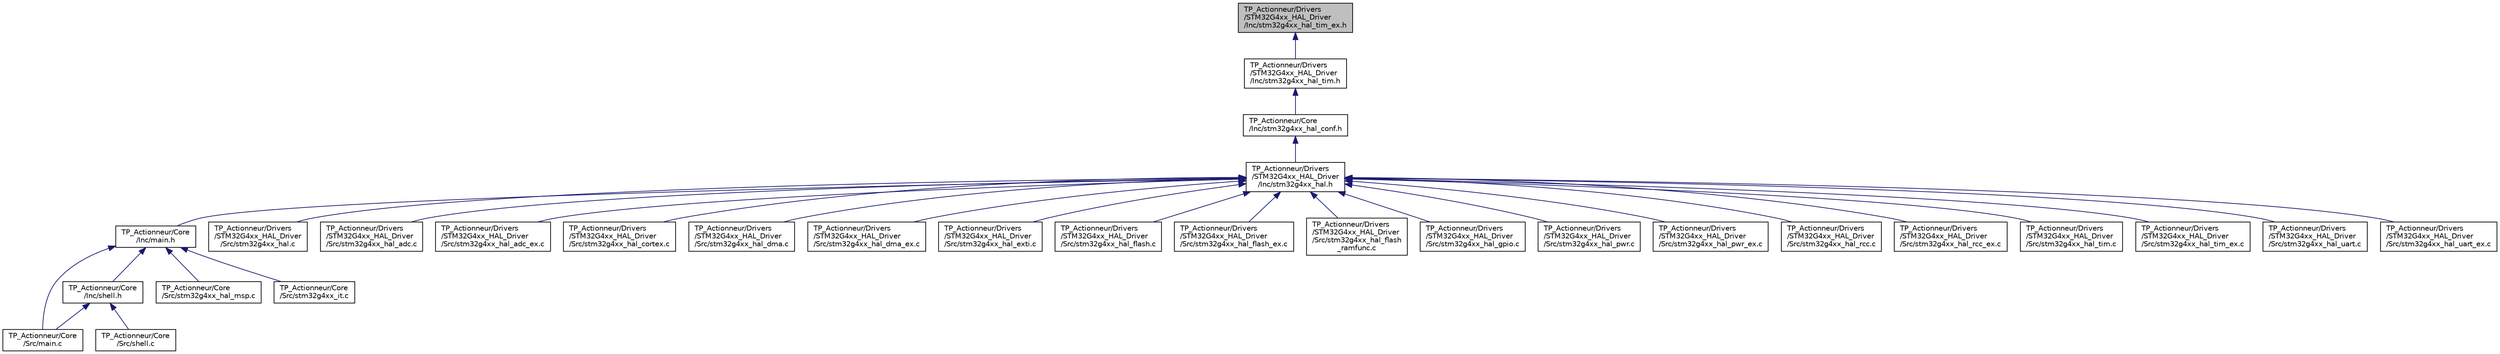 digraph "TP_Actionneur/Drivers/STM32G4xx_HAL_Driver/Inc/stm32g4xx_hal_tim_ex.h"
{
 // LATEX_PDF_SIZE
  edge [fontname="Helvetica",fontsize="10",labelfontname="Helvetica",labelfontsize="10"];
  node [fontname="Helvetica",fontsize="10",shape=record];
  Node1 [label="TP_Actionneur/Drivers\l/STM32G4xx_HAL_Driver\l/Inc/stm32g4xx_hal_tim_ex.h",height=0.2,width=0.4,color="black", fillcolor="grey75", style="filled", fontcolor="black",tooltip="Header file of TIM HAL Extended module."];
  Node1 -> Node2 [dir="back",color="midnightblue",fontsize="10",style="solid",fontname="Helvetica"];
  Node2 [label="TP_Actionneur/Drivers\l/STM32G4xx_HAL_Driver\l/Inc/stm32g4xx_hal_tim.h",height=0.2,width=0.4,color="black", fillcolor="white", style="filled",URL="$stm32g4xx__hal__tim_8h.html",tooltip="Header file of TIM HAL module."];
  Node2 -> Node3 [dir="back",color="midnightblue",fontsize="10",style="solid",fontname="Helvetica"];
  Node3 [label="TP_Actionneur/Core\l/Inc/stm32g4xx_hal_conf.h",height=0.2,width=0.4,color="black", fillcolor="white", style="filled",URL="$stm32g4xx__hal__conf_8h.html",tooltip="HAL configuration file."];
  Node3 -> Node4 [dir="back",color="midnightblue",fontsize="10",style="solid",fontname="Helvetica"];
  Node4 [label="TP_Actionneur/Drivers\l/STM32G4xx_HAL_Driver\l/Inc/stm32g4xx_hal.h",height=0.2,width=0.4,color="black", fillcolor="white", style="filled",URL="$stm32g4xx__hal_8h.html",tooltip="This file contains all the functions prototypes for the HAL module driver."];
  Node4 -> Node5 [dir="back",color="midnightblue",fontsize="10",style="solid",fontname="Helvetica"];
  Node5 [label="TP_Actionneur/Core\l/Inc/main.h",height=0.2,width=0.4,color="black", fillcolor="white", style="filled",URL="$main_8h.html",tooltip=": Header for main.c file. This file contains the common defines of the application."];
  Node5 -> Node6 [dir="back",color="midnightblue",fontsize="10",style="solid",fontname="Helvetica"];
  Node6 [label="TP_Actionneur/Core\l/Inc/shell.h",height=0.2,width=0.4,color="black", fillcolor="white", style="filled",URL="$shell_8h_source.html",tooltip=" "];
  Node6 -> Node7 [dir="back",color="midnightblue",fontsize="10",style="solid",fontname="Helvetica"];
  Node7 [label="TP_Actionneur/Core\l/Src/main.c",height=0.2,width=0.4,color="black", fillcolor="white", style="filled",URL="$main_8c.html",tooltip="Main program body."];
  Node6 -> Node8 [dir="back",color="midnightblue",fontsize="10",style="solid",fontname="Helvetica"];
  Node8 [label="TP_Actionneur/Core\l/Src/shell.c",height=0.2,width=0.4,color="black", fillcolor="white", style="filled",URL="$shell_8c.html",tooltip="Shell program body."];
  Node5 -> Node7 [dir="back",color="midnightblue",fontsize="10",style="solid",fontname="Helvetica"];
  Node5 -> Node9 [dir="back",color="midnightblue",fontsize="10",style="solid",fontname="Helvetica"];
  Node9 [label="TP_Actionneur/Core\l/Src/stm32g4xx_hal_msp.c",height=0.2,width=0.4,color="black", fillcolor="white", style="filled",URL="$stm32g4xx__hal__msp_8c.html",tooltip="This file provides code for the MSP Initialization and de-Initialization codes."];
  Node5 -> Node10 [dir="back",color="midnightblue",fontsize="10",style="solid",fontname="Helvetica"];
  Node10 [label="TP_Actionneur/Core\l/Src/stm32g4xx_it.c",height=0.2,width=0.4,color="black", fillcolor="white", style="filled",URL="$stm32g4xx__it_8c.html",tooltip="Interrupt Service Routines."];
  Node4 -> Node11 [dir="back",color="midnightblue",fontsize="10",style="solid",fontname="Helvetica"];
  Node11 [label="TP_Actionneur/Drivers\l/STM32G4xx_HAL_Driver\l/Src/stm32g4xx_hal.c",height=0.2,width=0.4,color="black", fillcolor="white", style="filled",URL="$stm32g4xx__hal_8c.html",tooltip="HAL module driver. This is the common part of the HAL initialization."];
  Node4 -> Node12 [dir="back",color="midnightblue",fontsize="10",style="solid",fontname="Helvetica"];
  Node12 [label="TP_Actionneur/Drivers\l/STM32G4xx_HAL_Driver\l/Src/stm32g4xx_hal_adc.c",height=0.2,width=0.4,color="black", fillcolor="white", style="filled",URL="$stm32g4xx__hal__adc_8c.html",tooltip="This file provides firmware functions to manage the following functionalities of the Analog to Digita..."];
  Node4 -> Node13 [dir="back",color="midnightblue",fontsize="10",style="solid",fontname="Helvetica"];
  Node13 [label="TP_Actionneur/Drivers\l/STM32G4xx_HAL_Driver\l/Src/stm32g4xx_hal_adc_ex.c",height=0.2,width=0.4,color="black", fillcolor="white", style="filled",URL="$stm32g4xx__hal__adc__ex_8c.html",tooltip="This file provides firmware functions to manage the following functionalities of the Analog to Digita..."];
  Node4 -> Node14 [dir="back",color="midnightblue",fontsize="10",style="solid",fontname="Helvetica"];
  Node14 [label="TP_Actionneur/Drivers\l/STM32G4xx_HAL_Driver\l/Src/stm32g4xx_hal_cortex.c",height=0.2,width=0.4,color="black", fillcolor="white", style="filled",URL="$stm32g4xx__hal__cortex_8c.html",tooltip="CORTEX HAL module driver. This file provides firmware functions to manage the following functionaliti..."];
  Node4 -> Node15 [dir="back",color="midnightblue",fontsize="10",style="solid",fontname="Helvetica"];
  Node15 [label="TP_Actionneur/Drivers\l/STM32G4xx_HAL_Driver\l/Src/stm32g4xx_hal_dma.c",height=0.2,width=0.4,color="black", fillcolor="white", style="filled",URL="$stm32g4xx__hal__dma_8c.html",tooltip="DMA HAL module driver. This file provides firmware functions to manage the following functionalities ..."];
  Node4 -> Node16 [dir="back",color="midnightblue",fontsize="10",style="solid",fontname="Helvetica"];
  Node16 [label="TP_Actionneur/Drivers\l/STM32G4xx_HAL_Driver\l/Src/stm32g4xx_hal_dma_ex.c",height=0.2,width=0.4,color="black", fillcolor="white", style="filled",URL="$stm32g4xx__hal__dma__ex_8c.html",tooltip="DMA Extension HAL module driver This file provides firmware functions to manage the following functio..."];
  Node4 -> Node17 [dir="back",color="midnightblue",fontsize="10",style="solid",fontname="Helvetica"];
  Node17 [label="TP_Actionneur/Drivers\l/STM32G4xx_HAL_Driver\l/Src/stm32g4xx_hal_exti.c",height=0.2,width=0.4,color="black", fillcolor="white", style="filled",URL="$stm32g4xx__hal__exti_8c.html",tooltip="EXTI HAL module driver. This file provides firmware functions to manage the following functionalities..."];
  Node4 -> Node18 [dir="back",color="midnightblue",fontsize="10",style="solid",fontname="Helvetica"];
  Node18 [label="TP_Actionneur/Drivers\l/STM32G4xx_HAL_Driver\l/Src/stm32g4xx_hal_flash.c",height=0.2,width=0.4,color="black", fillcolor="white", style="filled",URL="$stm32g4xx__hal__flash_8c.html",tooltip="FLASH HAL module driver. This file provides firmware functions to manage the following functionalitie..."];
  Node4 -> Node19 [dir="back",color="midnightblue",fontsize="10",style="solid",fontname="Helvetica"];
  Node19 [label="TP_Actionneur/Drivers\l/STM32G4xx_HAL_Driver\l/Src/stm32g4xx_hal_flash_ex.c",height=0.2,width=0.4,color="black", fillcolor="white", style="filled",URL="$stm32g4xx__hal__flash__ex_8c.html",tooltip="Extended FLASH HAL module driver. This file provides firmware functions to manage the following funct..."];
  Node4 -> Node20 [dir="back",color="midnightblue",fontsize="10",style="solid",fontname="Helvetica"];
  Node20 [label="TP_Actionneur/Drivers\l/STM32G4xx_HAL_Driver\l/Src/stm32g4xx_hal_flash\l_ramfunc.c",height=0.2,width=0.4,color="black", fillcolor="white", style="filled",URL="$stm32g4xx__hal__flash__ramfunc_8c.html",tooltip="FLASH RAMFUNC driver. This file provides a Flash firmware functions which should be executed from int..."];
  Node4 -> Node21 [dir="back",color="midnightblue",fontsize="10",style="solid",fontname="Helvetica"];
  Node21 [label="TP_Actionneur/Drivers\l/STM32G4xx_HAL_Driver\l/Src/stm32g4xx_hal_gpio.c",height=0.2,width=0.4,color="black", fillcolor="white", style="filled",URL="$stm32g4xx__hal__gpio_8c.html",tooltip="GPIO HAL module driver. This file provides firmware functions to manage the following functionalities..."];
  Node4 -> Node22 [dir="back",color="midnightblue",fontsize="10",style="solid",fontname="Helvetica"];
  Node22 [label="TP_Actionneur/Drivers\l/STM32G4xx_HAL_Driver\l/Src/stm32g4xx_hal_pwr.c",height=0.2,width=0.4,color="black", fillcolor="white", style="filled",URL="$stm32g4xx__hal__pwr_8c.html",tooltip="PWR HAL module driver. This file provides firmware functions to manage the following functionalities ..."];
  Node4 -> Node23 [dir="back",color="midnightblue",fontsize="10",style="solid",fontname="Helvetica"];
  Node23 [label="TP_Actionneur/Drivers\l/STM32G4xx_HAL_Driver\l/Src/stm32g4xx_hal_pwr_ex.c",height=0.2,width=0.4,color="black", fillcolor="white", style="filled",URL="$stm32g4xx__hal__pwr__ex_8c.html",tooltip="Extended PWR HAL module driver. This file provides firmware functions to manage the following functio..."];
  Node4 -> Node24 [dir="back",color="midnightblue",fontsize="10",style="solid",fontname="Helvetica"];
  Node24 [label="TP_Actionneur/Drivers\l/STM32G4xx_HAL_Driver\l/Src/stm32g4xx_hal_rcc.c",height=0.2,width=0.4,color="black", fillcolor="white", style="filled",URL="$stm32g4xx__hal__rcc_8c.html",tooltip="RCC HAL module driver. This file provides firmware functions to manage the following functionalities ..."];
  Node4 -> Node25 [dir="back",color="midnightblue",fontsize="10",style="solid",fontname="Helvetica"];
  Node25 [label="TP_Actionneur/Drivers\l/STM32G4xx_HAL_Driver\l/Src/stm32g4xx_hal_rcc_ex.c",height=0.2,width=0.4,color="black", fillcolor="white", style="filled",URL="$stm32g4xx__hal__rcc__ex_8c.html",tooltip="Extended RCC HAL module driver. This file provides firmware functions to manage the following functio..."];
  Node4 -> Node26 [dir="back",color="midnightblue",fontsize="10",style="solid",fontname="Helvetica"];
  Node26 [label="TP_Actionneur/Drivers\l/STM32G4xx_HAL_Driver\l/Src/stm32g4xx_hal_tim.c",height=0.2,width=0.4,color="black", fillcolor="white", style="filled",URL="$stm32g4xx__hal__tim_8c.html",tooltip="TIM HAL module driver. This file provides firmware functions to manage the following functionalities ..."];
  Node4 -> Node27 [dir="back",color="midnightblue",fontsize="10",style="solid",fontname="Helvetica"];
  Node27 [label="TP_Actionneur/Drivers\l/STM32G4xx_HAL_Driver\l/Src/stm32g4xx_hal_tim_ex.c",height=0.2,width=0.4,color="black", fillcolor="white", style="filled",URL="$stm32g4xx__hal__tim__ex_8c.html",tooltip="TIM HAL module driver. This file provides firmware functions to manage the following functionalities ..."];
  Node4 -> Node28 [dir="back",color="midnightblue",fontsize="10",style="solid",fontname="Helvetica"];
  Node28 [label="TP_Actionneur/Drivers\l/STM32G4xx_HAL_Driver\l/Src/stm32g4xx_hal_uart.c",height=0.2,width=0.4,color="black", fillcolor="white", style="filled",URL="$stm32g4xx__hal__uart_8c.html",tooltip="UART HAL module driver. This file provides firmware functions to manage the following functionalities..."];
  Node4 -> Node29 [dir="back",color="midnightblue",fontsize="10",style="solid",fontname="Helvetica"];
  Node29 [label="TP_Actionneur/Drivers\l/STM32G4xx_HAL_Driver\l/Src/stm32g4xx_hal_uart_ex.c",height=0.2,width=0.4,color="black", fillcolor="white", style="filled",URL="$stm32g4xx__hal__uart__ex_8c.html",tooltip="Extended UART HAL module driver. This file provides firmware functions to manage the following extend..."];
}
